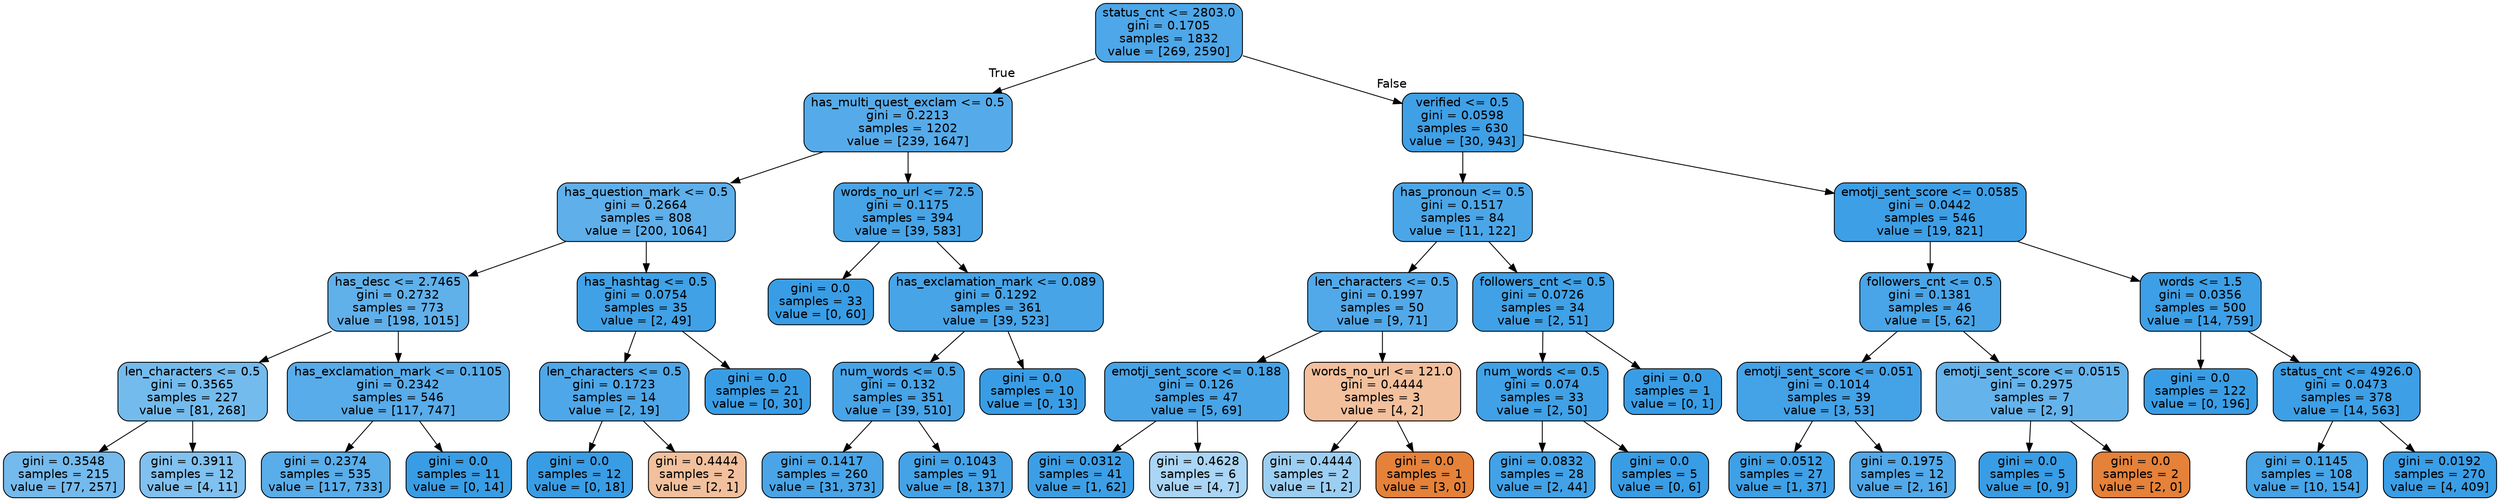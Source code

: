 digraph Tree {
node [shape=box, style="filled, rounded", color="black", fontname=helvetica] ;
edge [fontname=helvetica] ;
0 [label="status_cnt <= 2803.0\ngini = 0.1705\nsamples = 1832\nvalue = [269, 2590]", fillcolor="#399de5e5"] ;
1 [label="has_multi_quest_exclam <= 0.5\ngini = 0.2213\nsamples = 1202\nvalue = [239, 1647]", fillcolor="#399de5da"] ;
0 -> 1 [labeldistance=2.5, labelangle=45, headlabel="True"] ;
2 [label="has_question_mark <= 0.5\ngini = 0.2664\nsamples = 808\nvalue = [200, 1064]", fillcolor="#399de5cf"] ;
1 -> 2 ;
3 [label="has_desc <= 2.7465\ngini = 0.2732\nsamples = 773\nvalue = [198, 1015]", fillcolor="#399de5cd"] ;
2 -> 3 ;
4 [label="len_characters <= 0.5\ngini = 0.3565\nsamples = 227\nvalue = [81, 268]", fillcolor="#399de5b2"] ;
3 -> 4 ;
5 [label="gini = 0.3548\nsamples = 215\nvalue = [77, 257]", fillcolor="#399de5b3"] ;
4 -> 5 ;
6 [label="gini = 0.3911\nsamples = 12\nvalue = [4, 11]", fillcolor="#399de5a2"] ;
4 -> 6 ;
7 [label="has_exclamation_mark <= 0.1105\ngini = 0.2342\nsamples = 546\nvalue = [117, 747]", fillcolor="#399de5d7"] ;
3 -> 7 ;
8 [label="gini = 0.2374\nsamples = 535\nvalue = [117, 733]", fillcolor="#399de5d6"] ;
7 -> 8 ;
9 [label="gini = 0.0\nsamples = 11\nvalue = [0, 14]", fillcolor="#399de5ff"] ;
7 -> 9 ;
10 [label="has_hashtag <= 0.5\ngini = 0.0754\nsamples = 35\nvalue = [2, 49]", fillcolor="#399de5f5"] ;
2 -> 10 ;
11 [label="len_characters <= 0.5\ngini = 0.1723\nsamples = 14\nvalue = [2, 19]", fillcolor="#399de5e4"] ;
10 -> 11 ;
12 [label="gini = 0.0\nsamples = 12\nvalue = [0, 18]", fillcolor="#399de5ff"] ;
11 -> 12 ;
13 [label="gini = 0.4444\nsamples = 2\nvalue = [2, 1]", fillcolor="#e581397f"] ;
11 -> 13 ;
14 [label="gini = 0.0\nsamples = 21\nvalue = [0, 30]", fillcolor="#399de5ff"] ;
10 -> 14 ;
15 [label="words_no_url <= 72.5\ngini = 0.1175\nsamples = 394\nvalue = [39, 583]", fillcolor="#399de5ee"] ;
1 -> 15 ;
16 [label="gini = 0.0\nsamples = 33\nvalue = [0, 60]", fillcolor="#399de5ff"] ;
15 -> 16 ;
17 [label="has_exclamation_mark <= 0.089\ngini = 0.1292\nsamples = 361\nvalue = [39, 523]", fillcolor="#399de5ec"] ;
15 -> 17 ;
18 [label="num_words <= 0.5\ngini = 0.132\nsamples = 351\nvalue = [39, 510]", fillcolor="#399de5ec"] ;
17 -> 18 ;
19 [label="gini = 0.1417\nsamples = 260\nvalue = [31, 373]", fillcolor="#399de5ea"] ;
18 -> 19 ;
20 [label="gini = 0.1043\nsamples = 91\nvalue = [8, 137]", fillcolor="#399de5f0"] ;
18 -> 20 ;
21 [label="gini = 0.0\nsamples = 10\nvalue = [0, 13]", fillcolor="#399de5ff"] ;
17 -> 21 ;
22 [label="verified <= 0.5\ngini = 0.0598\nsamples = 630\nvalue = [30, 943]", fillcolor="#399de5f7"] ;
0 -> 22 [labeldistance=2.5, labelangle=-45, headlabel="False"] ;
23 [label="has_pronoun <= 0.5\ngini = 0.1517\nsamples = 84\nvalue = [11, 122]", fillcolor="#399de5e8"] ;
22 -> 23 ;
24 [label="len_characters <= 0.5\ngini = 0.1997\nsamples = 50\nvalue = [9, 71]", fillcolor="#399de5df"] ;
23 -> 24 ;
25 [label="emotji_sent_score <= 0.188\ngini = 0.126\nsamples = 47\nvalue = [5, 69]", fillcolor="#399de5ed"] ;
24 -> 25 ;
26 [label="gini = 0.0312\nsamples = 41\nvalue = [1, 62]", fillcolor="#399de5fb"] ;
25 -> 26 ;
27 [label="gini = 0.4628\nsamples = 6\nvalue = [4, 7]", fillcolor="#399de56d"] ;
25 -> 27 ;
28 [label="words_no_url <= 121.0\ngini = 0.4444\nsamples = 3\nvalue = [4, 2]", fillcolor="#e581397f"] ;
24 -> 28 ;
29 [label="gini = 0.4444\nsamples = 2\nvalue = [1, 2]", fillcolor="#399de57f"] ;
28 -> 29 ;
30 [label="gini = 0.0\nsamples = 1\nvalue = [3, 0]", fillcolor="#e58139ff"] ;
28 -> 30 ;
31 [label="followers_cnt <= 0.5\ngini = 0.0726\nsamples = 34\nvalue = [2, 51]", fillcolor="#399de5f5"] ;
23 -> 31 ;
32 [label="num_words <= 0.5\ngini = 0.074\nsamples = 33\nvalue = [2, 50]", fillcolor="#399de5f5"] ;
31 -> 32 ;
33 [label="gini = 0.0832\nsamples = 28\nvalue = [2, 44]", fillcolor="#399de5f3"] ;
32 -> 33 ;
34 [label="gini = 0.0\nsamples = 5\nvalue = [0, 6]", fillcolor="#399de5ff"] ;
32 -> 34 ;
35 [label="gini = 0.0\nsamples = 1\nvalue = [0, 1]", fillcolor="#399de5ff"] ;
31 -> 35 ;
36 [label="emotji_sent_score <= 0.0585\ngini = 0.0442\nsamples = 546\nvalue = [19, 821]", fillcolor="#399de5f9"] ;
22 -> 36 ;
37 [label="followers_cnt <= 0.5\ngini = 0.1381\nsamples = 46\nvalue = [5, 62]", fillcolor="#399de5ea"] ;
36 -> 37 ;
38 [label="emotji_sent_score <= 0.051\ngini = 0.1014\nsamples = 39\nvalue = [3, 53]", fillcolor="#399de5f1"] ;
37 -> 38 ;
39 [label="gini = 0.0512\nsamples = 27\nvalue = [1, 37]", fillcolor="#399de5f8"] ;
38 -> 39 ;
40 [label="gini = 0.1975\nsamples = 12\nvalue = [2, 16]", fillcolor="#399de5df"] ;
38 -> 40 ;
41 [label="emotji_sent_score <= 0.0515\ngini = 0.2975\nsamples = 7\nvalue = [2, 9]", fillcolor="#399de5c6"] ;
37 -> 41 ;
42 [label="gini = 0.0\nsamples = 5\nvalue = [0, 9]", fillcolor="#399de5ff"] ;
41 -> 42 ;
43 [label="gini = 0.0\nsamples = 2\nvalue = [2, 0]", fillcolor="#e58139ff"] ;
41 -> 43 ;
44 [label="words <= 1.5\ngini = 0.0356\nsamples = 500\nvalue = [14, 759]", fillcolor="#399de5fa"] ;
36 -> 44 ;
45 [label="gini = 0.0\nsamples = 122\nvalue = [0, 196]", fillcolor="#399de5ff"] ;
44 -> 45 ;
46 [label="status_cnt <= 4926.0\ngini = 0.0473\nsamples = 378\nvalue = [14, 563]", fillcolor="#399de5f9"] ;
44 -> 46 ;
47 [label="gini = 0.1145\nsamples = 108\nvalue = [10, 154]", fillcolor="#399de5ee"] ;
46 -> 47 ;
48 [label="gini = 0.0192\nsamples = 270\nvalue = [4, 409]", fillcolor="#399de5fd"] ;
46 -> 48 ;
}